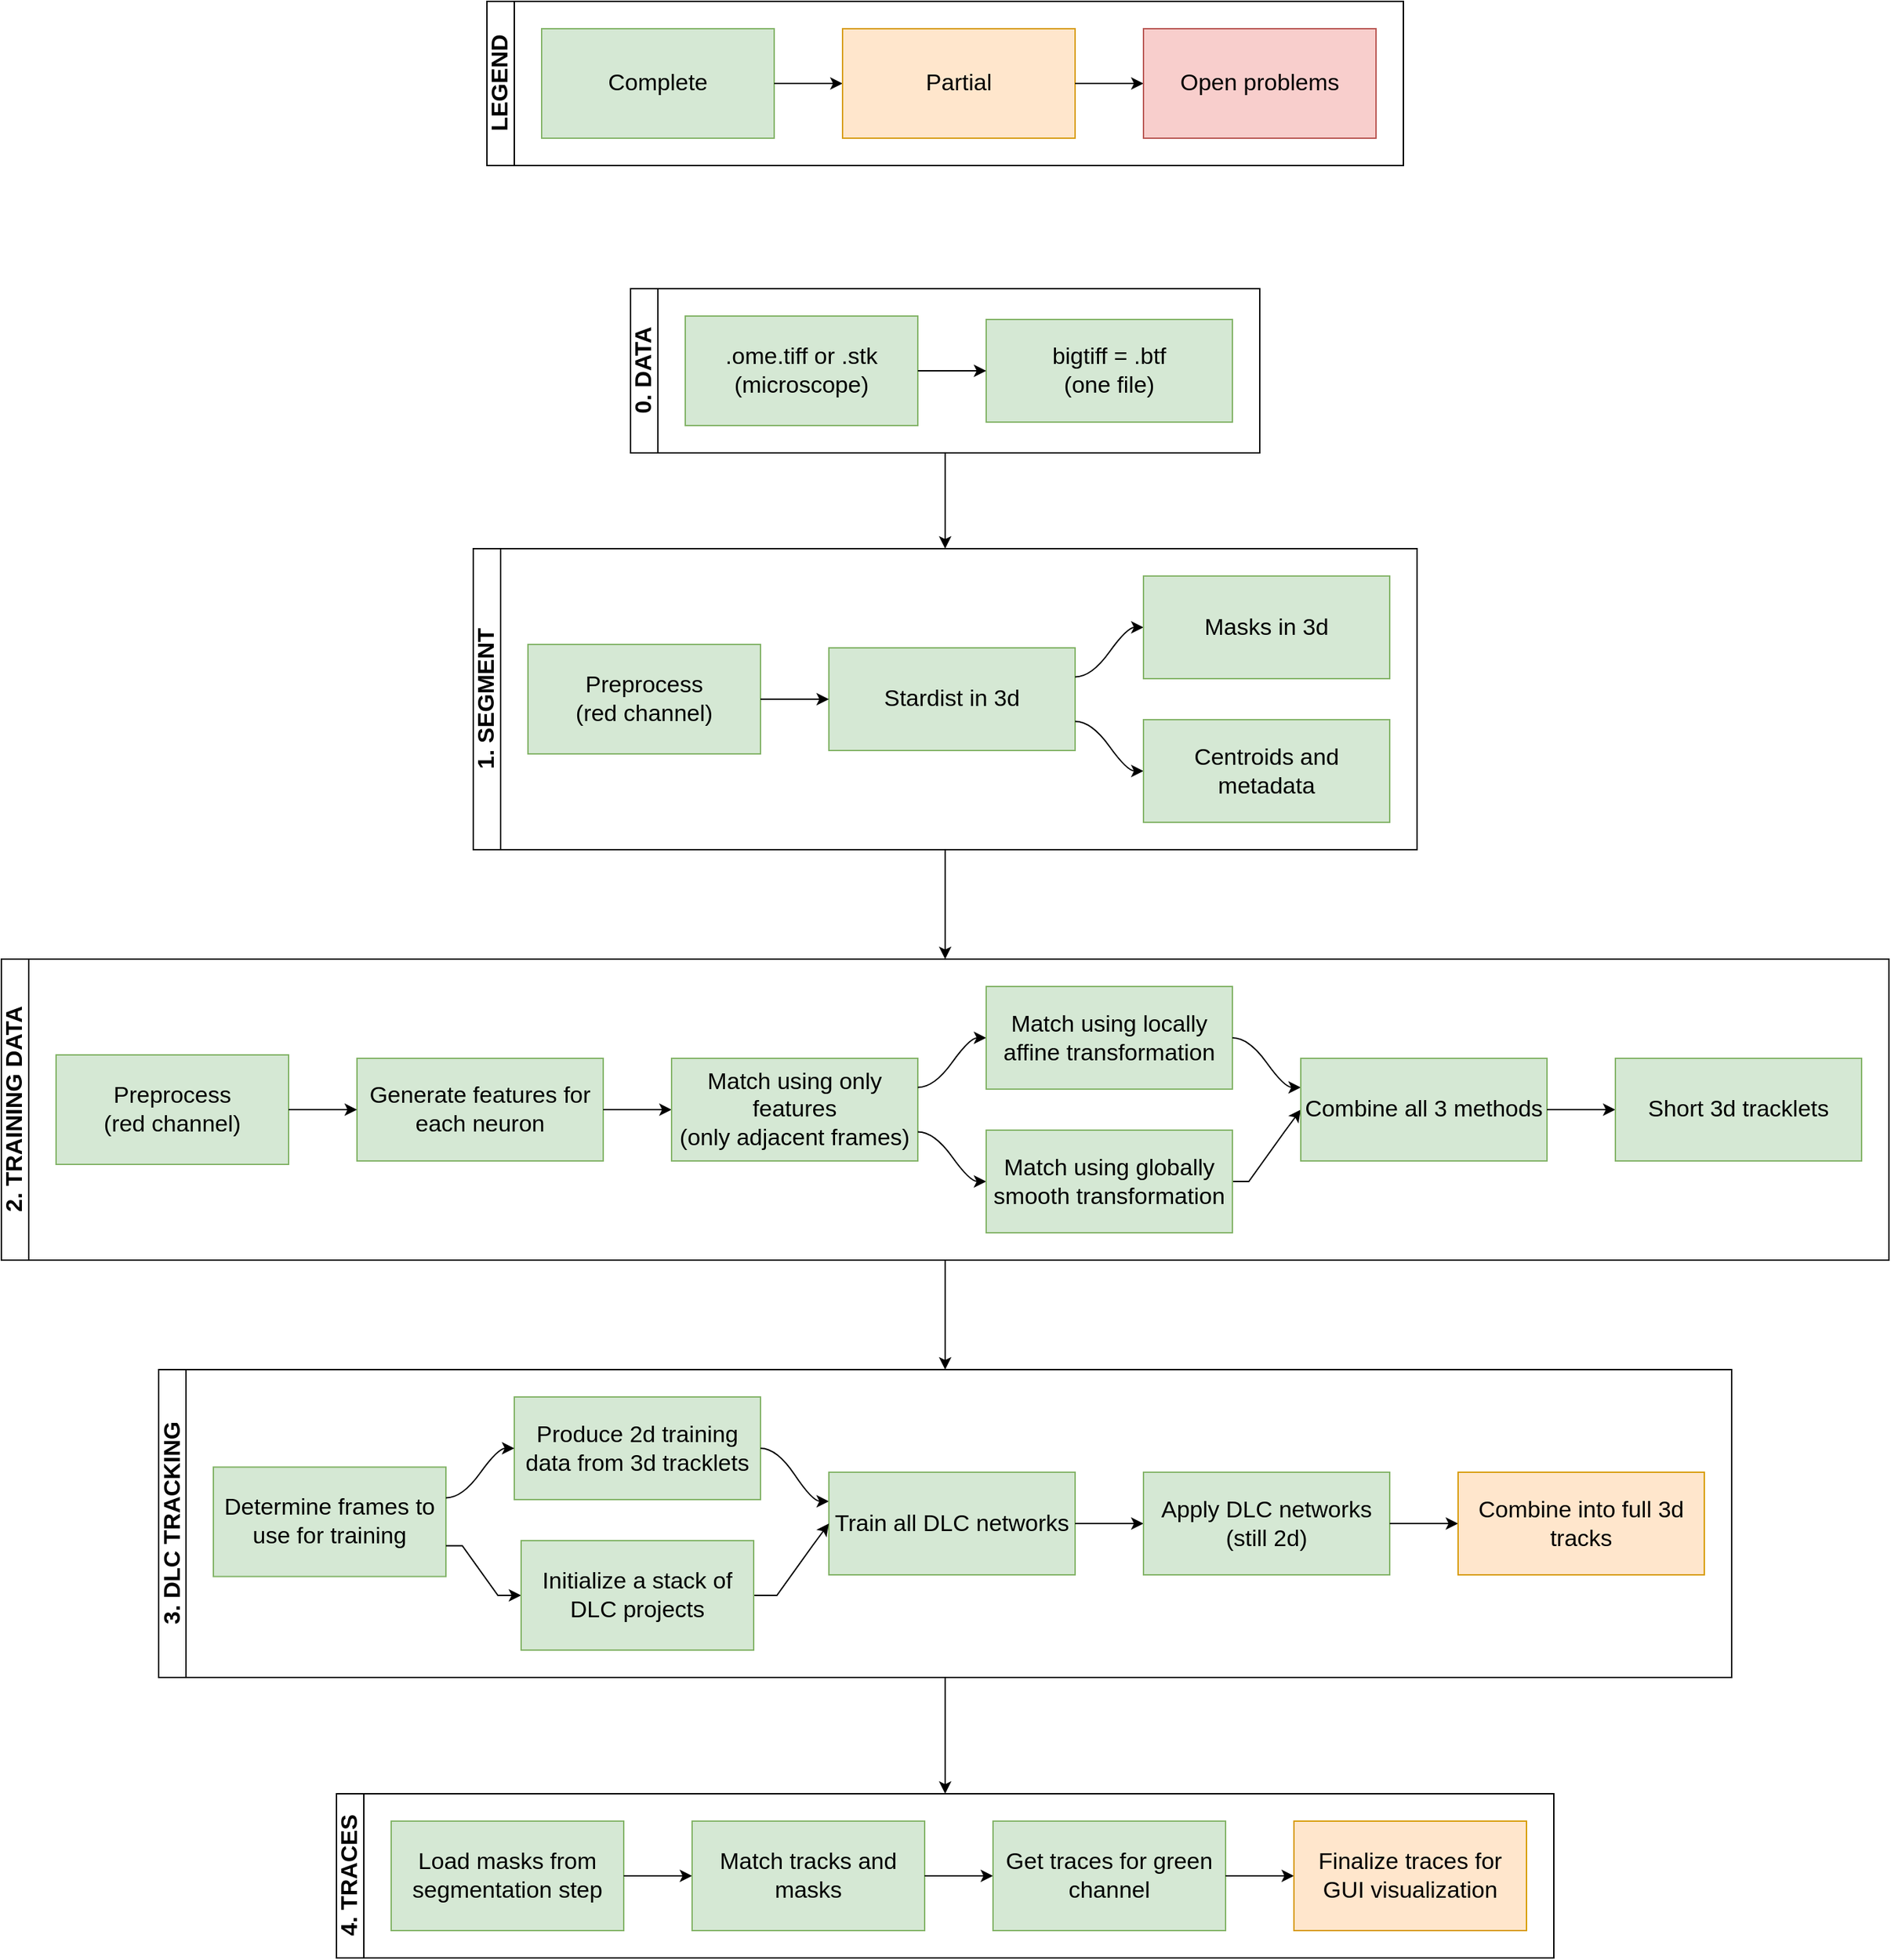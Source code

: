 <mxfile version="14.4.3" type="device"><diagram id="BRWJiIBRTQW4lR0SMhE-" name="Algorithm_flowchart"><mxGraphModel dx="2401" dy="2480" grid="1" gridSize="10" guides="1" tooltips="1" connect="1" arrows="1" fold="1" page="1" pageScale="1" pageWidth="850" pageHeight="1100" math="0" shadow="0"><root><mxCell id="0"/><mxCell id="1" parent="0"/><mxCell id="2cIDVjiJVtvdIAg6JA9K-26" value="" style="edgeStyle=orthogonalEdgeStyle;rounded=0;orthogonalLoop=1;jettySize=auto;html=1;fontSize=17;" parent="1" source="2cIDVjiJVtvdIAg6JA9K-11" target="2cIDVjiJVtvdIAg6JA9K-22" edge="1"><mxGeometry relative="1" as="geometry"/></mxCell><mxCell id="2cIDVjiJVtvdIAg6JA9K-11" value="0. DATA" style="swimlane;html=1;startSize=20;horizontal=0;childLayout=flowLayout;flowOrientation=west;resizable=0;interRankCellSpacing=50;containerType=tree;fontSize=17;" parent="1" vertex="1"><mxGeometry x="195" y="80" width="460" height="120" as="geometry"/></mxCell><mxCell id="2cIDVjiJVtvdIAg6JA9K-12" value=".ome.tiff or .stk&lt;br style=&quot;font-size: 17px;&quot;&gt;(microscope)" style="whiteSpace=wrap;html=1;fontSize=17;fillColor=#d5e8d4;strokeColor=#82b366;" parent="2cIDVjiJVtvdIAg6JA9K-11" vertex="1"><mxGeometry x="40" y="20" width="170" height="80" as="geometry"/></mxCell><mxCell id="2cIDVjiJVtvdIAg6JA9K-13" value="bigtiff = .btf&lt;br style=&quot;font-size: 17px&quot;&gt;(one file)" style="whiteSpace=wrap;html=1;fontSize=17;fillColor=#d5e8d4;strokeColor=#82b366;" parent="2cIDVjiJVtvdIAg6JA9K-11" vertex="1"><mxGeometry x="260" y="22.5" width="180" height="75" as="geometry"/></mxCell><mxCell id="2cIDVjiJVtvdIAg6JA9K-14" value="" style="html=1;curved=1;noEdgeStyle=1;orthogonal=1;fontSize=17;" parent="2cIDVjiJVtvdIAg6JA9K-11" source="2cIDVjiJVtvdIAg6JA9K-12" target="2cIDVjiJVtvdIAg6JA9K-13" edge="1"><mxGeometry relative="1" as="geometry"><Array as="points"><mxPoint x="222" y="60"/><mxPoint x="248" y="60"/></Array></mxGeometry></mxCell><mxCell id="2cIDVjiJVtvdIAg6JA9K-49" value="" style="edgeStyle=orthogonalEdgeStyle;rounded=0;orthogonalLoop=1;jettySize=auto;html=1;fontSize=17;" parent="1" source="2cIDVjiJVtvdIAg6JA9K-22" target="2cIDVjiJVtvdIAg6JA9K-39" edge="1"><mxGeometry relative="1" as="geometry"/></mxCell><mxCell id="2cIDVjiJVtvdIAg6JA9K-22" value="1. SEGMENT" style="swimlane;html=1;startSize=20;horizontal=0;childLayout=flowLayout;flowOrientation=west;resizable=0;interRankCellSpacing=50;containerType=tree;fontSize=17;" parent="1" vertex="1"><mxGeometry x="80" y="270" width="690" height="220" as="geometry"><mxRectangle x="195" y="280" width="40" height="110" as="alternateBounds"/></mxGeometry></mxCell><mxCell id="2cIDVjiJVtvdIAg6JA9K-23" value="Preprocess&lt;br&gt;(red channel)" style="whiteSpace=wrap;html=1;fontSize=17;fillColor=#d5e8d4;strokeColor=#82b366;" parent="2cIDVjiJVtvdIAg6JA9K-22" vertex="1"><mxGeometry x="40" y="70" width="170" height="80" as="geometry"/></mxCell><mxCell id="2cIDVjiJVtvdIAg6JA9K-24" value="Stardist in 3d" style="whiteSpace=wrap;html=1;fontSize=17;fillColor=#d5e8d4;strokeColor=#82b366;" parent="2cIDVjiJVtvdIAg6JA9K-22" vertex="1"><mxGeometry x="260" y="72.5" width="180" height="75" as="geometry"/></mxCell><mxCell id="2cIDVjiJVtvdIAg6JA9K-25" value="" style="html=1;curved=1;noEdgeStyle=1;orthogonal=1;fontSize=17;" parent="2cIDVjiJVtvdIAg6JA9K-22" source="2cIDVjiJVtvdIAg6JA9K-23" target="2cIDVjiJVtvdIAg6JA9K-24" edge="1"><mxGeometry relative="1" as="geometry"><Array as="points"><mxPoint x="222" y="110"/><mxPoint x="248" y="110"/></Array></mxGeometry></mxCell><mxCell id="8orm1OV8A5bBEJ3IHreM-3" value="" style="html=1;curved=1;noEdgeStyle=1;orthogonal=1;fontSize=17;" edge="1" target="8orm1OV8A5bBEJ3IHreM-4" source="2cIDVjiJVtvdIAg6JA9K-24" parent="2cIDVjiJVtvdIAg6JA9K-22"><mxGeometry relative="1" as="geometry"><Array as="points"><mxPoint x="452" y="93.75"/><mxPoint x="478" y="57.5"/></Array><mxPoint x="455" y="470" as="sourcePoint"/></mxGeometry></mxCell><mxCell id="8orm1OV8A5bBEJ3IHreM-4" value="Masks in 3d" style="whiteSpace=wrap;html=1;fontSize=17;fillColor=#d5e8d4;strokeColor=#82b366;" vertex="1" parent="2cIDVjiJVtvdIAg6JA9K-22"><mxGeometry x="490" y="20" width="180" height="75" as="geometry"/></mxCell><mxCell id="8orm1OV8A5bBEJ3IHreM-5" value="" style="html=1;curved=1;noEdgeStyle=1;orthogonal=1;fontSize=17;" edge="1" target="8orm1OV8A5bBEJ3IHreM-6" source="2cIDVjiJVtvdIAg6JA9K-24" parent="2cIDVjiJVtvdIAg6JA9K-22"><mxGeometry relative="1" as="geometry"><Array as="points"><mxPoint x="452" y="126.25"/><mxPoint x="478" y="162.5"/></Array><mxPoint x="415" y="450" as="sourcePoint"/></mxGeometry></mxCell><mxCell id="8orm1OV8A5bBEJ3IHreM-6" value="Centroids and metadata" style="whiteSpace=wrap;html=1;fontSize=17;fillColor=#d5e8d4;strokeColor=#82b366;" vertex="1" parent="2cIDVjiJVtvdIAg6JA9K-22"><mxGeometry x="490" y="125" width="180" height="75" as="geometry"/></mxCell><mxCell id="2cIDVjiJVtvdIAg6JA9K-76" value="" style="edgeStyle=orthogonalEdgeStyle;rounded=0;orthogonalLoop=1;jettySize=auto;html=1;fontSize=17;" parent="1" source="2cIDVjiJVtvdIAg6JA9K-39" target="2cIDVjiJVtvdIAg6JA9K-63" edge="1"><mxGeometry relative="1" as="geometry"/></mxCell><mxCell id="2cIDVjiJVtvdIAg6JA9K-39" value="2. TRAINING DATA" style="swimlane;html=1;startSize=20;horizontal=0;childLayout=flowLayout;flowOrientation=west;resizable=0;interRankCellSpacing=50;containerType=tree;fontSize=17;" parent="1" vertex="1"><mxGeometry x="-265" y="570" width="1380" height="220" as="geometry"><mxRectangle x="195" y="280" width="40" height="110" as="alternateBounds"/></mxGeometry></mxCell><mxCell id="2cIDVjiJVtvdIAg6JA9K-40" value="Preprocess&lt;br&gt;(red channel)" style="whiteSpace=wrap;html=1;fontSize=17;fillColor=#d5e8d4;strokeColor=#82b366;" parent="2cIDVjiJVtvdIAg6JA9K-39" vertex="1"><mxGeometry x="40" y="70" width="170" height="80" as="geometry"/></mxCell><mxCell id="2cIDVjiJVtvdIAg6JA9K-41" value="Generate features for each neuron" style="whiteSpace=wrap;html=1;fontSize=17;fillColor=#d5e8d4;strokeColor=#82b366;" parent="2cIDVjiJVtvdIAg6JA9K-39" vertex="1"><mxGeometry x="260" y="72.5" width="180" height="75" as="geometry"/></mxCell><mxCell id="2cIDVjiJVtvdIAg6JA9K-42" value="" style="html=1;curved=1;noEdgeStyle=1;orthogonal=1;fontSize=17;" parent="2cIDVjiJVtvdIAg6JA9K-39" source="2cIDVjiJVtvdIAg6JA9K-40" target="2cIDVjiJVtvdIAg6JA9K-41" edge="1"><mxGeometry relative="1" as="geometry"><Array as="points"><mxPoint x="222" y="110"/><mxPoint x="248" y="110"/></Array></mxGeometry></mxCell><mxCell id="2cIDVjiJVtvdIAg6JA9K-50" value="" style="html=1;curved=1;noEdgeStyle=1;orthogonal=1;fontSize=17;" parent="2cIDVjiJVtvdIAg6JA9K-39" source="2cIDVjiJVtvdIAg6JA9K-41" target="2cIDVjiJVtvdIAg6JA9K-51" edge="1"><mxGeometry relative="1" as="geometry"><mxPoint x="935" y="1010" as="sourcePoint"/><Array as="points"><mxPoint x="452" y="110"/><mxPoint x="478" y="110"/></Array></mxGeometry></mxCell><mxCell id="2cIDVjiJVtvdIAg6JA9K-51" value="Match using only features&lt;br&gt;(only adjacent frames)" style="whiteSpace=wrap;html=1;fontSize=17;fillColor=#d5e8d4;strokeColor=#82b366;" parent="2cIDVjiJVtvdIAg6JA9K-39" vertex="1"><mxGeometry x="490" y="72.5" width="180" height="75" as="geometry"/></mxCell><mxCell id="2cIDVjiJVtvdIAg6JA9K-56" value="" style="html=1;curved=1;noEdgeStyle=1;orthogonal=1;fontSize=17;" parent="2cIDVjiJVtvdIAg6JA9K-39" source="2cIDVjiJVtvdIAg6JA9K-51" target="2cIDVjiJVtvdIAg6JA9K-57" edge="1"><mxGeometry relative="1" as="geometry"><mxPoint x="965" y="910" as="sourcePoint"/><Array as="points"><mxPoint x="682" y="93.75"/><mxPoint x="708" y="57.5"/></Array></mxGeometry></mxCell><mxCell id="2cIDVjiJVtvdIAg6JA9K-57" value="Match using locally affine transformation" style="whiteSpace=wrap;html=1;fontSize=17;fillColor=#d5e8d4;strokeColor=#82b366;" parent="2cIDVjiJVtvdIAg6JA9K-39" vertex="1"><mxGeometry x="720" y="20" width="180" height="75" as="geometry"/></mxCell><mxCell id="2cIDVjiJVtvdIAg6JA9K-58" value="" style="html=1;curved=1;noEdgeStyle=1;orthogonal=1;fontSize=17;" parent="2cIDVjiJVtvdIAg6JA9K-39" source="2cIDVjiJVtvdIAg6JA9K-51" target="2cIDVjiJVtvdIAg6JA9K-59" edge="1"><mxGeometry relative="1" as="geometry"><mxPoint x="925" y="890" as="sourcePoint"/><Array as="points"><mxPoint x="682" y="126.25"/><mxPoint x="708" y="162.5"/></Array></mxGeometry></mxCell><mxCell id="2cIDVjiJVtvdIAg6JA9K-62" style="edgeStyle=orthogonalEdgeStyle;rounded=0;orthogonalLoop=1;jettySize=auto;html=1;entryX=0;entryY=0.5;entryDx=0;entryDy=0;fontSize=17;noEdgeStyle=1;orthogonal=1;" parent="2cIDVjiJVtvdIAg6JA9K-39" source="2cIDVjiJVtvdIAg6JA9K-59" target="2cIDVjiJVtvdIAg6JA9K-61" edge="1"><mxGeometry relative="1" as="geometry"><Array as="points"><mxPoint x="912" y="162.5"/><mxPoint x="938" y="126.25"/></Array></mxGeometry></mxCell><mxCell id="2cIDVjiJVtvdIAg6JA9K-59" value="Match using globally smooth transformation" style="whiteSpace=wrap;html=1;fontSize=17;fillColor=#d5e8d4;strokeColor=#82b366;" parent="2cIDVjiJVtvdIAg6JA9K-39" vertex="1"><mxGeometry x="720" y="125" width="180" height="75" as="geometry"/></mxCell><mxCell id="2cIDVjiJVtvdIAg6JA9K-60" value="" style="html=1;curved=1;noEdgeStyle=1;orthogonal=1;fontSize=17;" parent="2cIDVjiJVtvdIAg6JA9K-39" source="2cIDVjiJVtvdIAg6JA9K-57" target="2cIDVjiJVtvdIAg6JA9K-61" edge="1"><mxGeometry relative="1" as="geometry"><mxPoint x="1115" y="903.75" as="sourcePoint"/><Array as="points"><mxPoint x="912" y="57.5"/><mxPoint x="938" y="93.75"/></Array></mxGeometry></mxCell><mxCell id="2cIDVjiJVtvdIAg6JA9K-61" value="Combine all 3 methods" style="whiteSpace=wrap;html=1;fontSize=17;fillColor=#d5e8d4;strokeColor=#82b366;" parent="2cIDVjiJVtvdIAg6JA9K-39" vertex="1"><mxGeometry x="950" y="72.5" width="180" height="75" as="geometry"/></mxCell><mxCell id="2cIDVjiJVtvdIAg6JA9K-79" value="" style="html=1;curved=1;noEdgeStyle=1;orthogonal=1;fontSize=17;" parent="2cIDVjiJVtvdIAg6JA9K-39" source="2cIDVjiJVtvdIAg6JA9K-61" target="2cIDVjiJVtvdIAg6JA9K-80" edge="1"><mxGeometry relative="1" as="geometry"><mxPoint x="1110" y="807.5" as="sourcePoint"/><Array as="points"><mxPoint x="1142" y="110"/><mxPoint x="1168" y="110"/></Array></mxGeometry></mxCell><mxCell id="2cIDVjiJVtvdIAg6JA9K-80" value="Short 3d tracklets" style="whiteSpace=wrap;html=1;fontSize=17;fillColor=#d5e8d4;strokeColor=#82b366;" parent="2cIDVjiJVtvdIAg6JA9K-39" vertex="1"><mxGeometry x="1180" y="72.5" width="180" height="75" as="geometry"/></mxCell><mxCell id="2cIDVjiJVtvdIAg6JA9K-101" value="" style="edgeStyle=orthogonalEdgeStyle;rounded=0;orthogonalLoop=1;jettySize=auto;html=1;fontSize=17;" parent="1" source="2cIDVjiJVtvdIAg6JA9K-63" target="2cIDVjiJVtvdIAg6JA9K-88" edge="1"><mxGeometry relative="1" as="geometry"/></mxCell><mxCell id="2cIDVjiJVtvdIAg6JA9K-63" value="3. DLC TRACKING" style="swimlane;html=1;startSize=20;horizontal=0;childLayout=flowLayout;flowOrientation=west;resizable=0;interRankCellSpacing=50;containerType=tree;fontSize=17;" parent="1" vertex="1"><mxGeometry x="-150" y="870" width="1150" height="225" as="geometry"><mxRectangle x="195" y="280" width="40" height="110" as="alternateBounds"/></mxGeometry></mxCell><mxCell id="2cIDVjiJVtvdIAg6JA9K-64" value="Determine frames to use for training" style="whiteSpace=wrap;html=1;fontSize=17;fillColor=#d5e8d4;strokeColor=#82b366;" parent="2cIDVjiJVtvdIAg6JA9K-63" vertex="1"><mxGeometry x="40" y="71.25" width="170" height="80" as="geometry"/></mxCell><mxCell id="2cIDVjiJVtvdIAg6JA9K-65" value="Produce 2d training data from 3d tracklets" style="whiteSpace=wrap;html=1;fontSize=17;fillColor=#d5e8d4;strokeColor=#82b366;" parent="2cIDVjiJVtvdIAg6JA9K-63" vertex="1"><mxGeometry x="260" y="20" width="180" height="75" as="geometry"/></mxCell><mxCell id="2cIDVjiJVtvdIAg6JA9K-66" value="" style="html=1;curved=1;noEdgeStyle=1;orthogonal=1;fontSize=17;" parent="2cIDVjiJVtvdIAg6JA9K-63" source="2cIDVjiJVtvdIAg6JA9K-64" target="2cIDVjiJVtvdIAg6JA9K-65" edge="1"><mxGeometry relative="1" as="geometry"><Array as="points"><mxPoint x="222" y="93.75"/><mxPoint x="248" y="57.5"/></Array></mxGeometry></mxCell><mxCell id="2cIDVjiJVtvdIAg6JA9K-67" value="" style="html=1;curved=1;noEdgeStyle=1;orthogonal=1;fontSize=17;" parent="2cIDVjiJVtvdIAg6JA9K-63" source="2cIDVjiJVtvdIAg6JA9K-65" target="2cIDVjiJVtvdIAg6JA9K-68" edge="1"><mxGeometry relative="1" as="geometry"><mxPoint x="1175" y="1130" as="sourcePoint"/><Array as="points"><mxPoint x="452" y="57.5"/><mxPoint x="478" y="96.25"/></Array></mxGeometry></mxCell><mxCell id="2cIDVjiJVtvdIAg6JA9K-68" value="Train all DLC networks" style="whiteSpace=wrap;html=1;fontSize=17;fillColor=#d5e8d4;strokeColor=#82b366;" parent="2cIDVjiJVtvdIAg6JA9K-63" vertex="1"><mxGeometry x="490" y="75" width="180" height="75" as="geometry"/></mxCell><mxCell id="2cIDVjiJVtvdIAg6JA9K-81" value="" style="edgeStyle=orthogonalEdgeStyle;rounded=0;orthogonalLoop=1;jettySize=auto;html=1;noEdgeStyle=1;orthogonal=1;" parent="2cIDVjiJVtvdIAg6JA9K-63" source="2cIDVjiJVtvdIAg6JA9K-64" target="2cIDVjiJVtvdIAg6JA9K-82" edge="1"><mxGeometry relative="1" as="geometry"><Array as="points"><mxPoint x="222" y="128.75"/><mxPoint x="248" y="165"/></Array></mxGeometry></mxCell><mxCell id="2cIDVjiJVtvdIAg6JA9K-83" style="edgeStyle=orthogonalEdgeStyle;rounded=0;orthogonalLoop=1;jettySize=auto;html=1;entryX=0;entryY=0.5;entryDx=0;entryDy=0;fontSize=17;noEdgeStyle=1;orthogonal=1;" parent="2cIDVjiJVtvdIAg6JA9K-63" source="2cIDVjiJVtvdIAg6JA9K-82" target="2cIDVjiJVtvdIAg6JA9K-68" edge="1"><mxGeometry relative="1" as="geometry"><Array as="points"><mxPoint x="452" y="165"/><mxPoint x="478" y="128.75"/></Array></mxGeometry></mxCell><mxCell id="2cIDVjiJVtvdIAg6JA9K-82" value="Initialize a stack of DLC projects" style="whiteSpace=wrap;html=1;fontSize=17;fillColor=#d5e8d4;strokeColor=#82b366;" parent="2cIDVjiJVtvdIAg6JA9K-63" vertex="1"><mxGeometry x="265" y="125" width="170" height="80" as="geometry"/></mxCell><mxCell id="2cIDVjiJVtvdIAg6JA9K-84" value="" style="html=1;curved=1;noEdgeStyle=1;orthogonal=1;fontSize=17;" parent="2cIDVjiJVtvdIAg6JA9K-63" source="2cIDVjiJVtvdIAg6JA9K-68" target="2cIDVjiJVtvdIAg6JA9K-85" edge="1"><mxGeometry relative="1" as="geometry"><mxPoint x="610" y="1087.5" as="sourcePoint"/><Array as="points"><mxPoint x="682" y="112.5"/><mxPoint x="708" y="112.5"/></Array></mxGeometry></mxCell><mxCell id="2cIDVjiJVtvdIAg6JA9K-85" value="Apply DLC networks (still 2d)" style="whiteSpace=wrap;html=1;fontSize=17;fillColor=#d5e8d4;strokeColor=#82b366;" parent="2cIDVjiJVtvdIAg6JA9K-63" vertex="1"><mxGeometry x="720" y="75" width="180" height="75" as="geometry"/></mxCell><mxCell id="2cIDVjiJVtvdIAg6JA9K-86" value="" style="html=1;curved=1;noEdgeStyle=1;orthogonal=1;fontSize=17;" parent="2cIDVjiJVtvdIAg6JA9K-63" source="2cIDVjiJVtvdIAg6JA9K-85" target="2cIDVjiJVtvdIAg6JA9K-87" edge="1"><mxGeometry relative="1" as="geometry"><mxPoint x="800" y="1122.5" as="sourcePoint"/><Array as="points"><mxPoint x="912" y="112.5"/><mxPoint x="938" y="112.5"/></Array></mxGeometry></mxCell><mxCell id="2cIDVjiJVtvdIAg6JA9K-87" value="Combine into full 3d tracks" style="whiteSpace=wrap;html=1;fontSize=17;fillColor=#ffe6cc;strokeColor=#d79b00;" parent="2cIDVjiJVtvdIAg6JA9K-63" vertex="1"><mxGeometry x="950" y="75" width="180" height="75" as="geometry"/></mxCell><mxCell id="2cIDVjiJVtvdIAg6JA9K-88" value="4. TRACES" style="swimlane;html=1;startSize=20;horizontal=0;childLayout=flowLayout;flowOrientation=west;resizable=0;interRankCellSpacing=50;containerType=tree;fontSize=17;" parent="1" vertex="1"><mxGeometry x="-20" y="1180" width="890" height="120" as="geometry"><mxRectangle x="195" y="280" width="40" height="110" as="alternateBounds"/></mxGeometry></mxCell><mxCell id="2cIDVjiJVtvdIAg6JA9K-89" value="Load masks from segmentation step" style="whiteSpace=wrap;html=1;fontSize=17;fillColor=#d5e8d4;strokeColor=#82b366;" parent="2cIDVjiJVtvdIAg6JA9K-88" vertex="1"><mxGeometry x="40" y="20" width="170" height="80" as="geometry"/></mxCell><mxCell id="2cIDVjiJVtvdIAg6JA9K-102" value="" style="edgeStyle=orthogonalEdgeStyle;rounded=0;orthogonalLoop=1;jettySize=auto;html=1;noEdgeStyle=1;orthogonal=1;" parent="2cIDVjiJVtvdIAg6JA9K-88" source="2cIDVjiJVtvdIAg6JA9K-89" target="2cIDVjiJVtvdIAg6JA9K-103" edge="1"><mxGeometry relative="1" as="geometry"><Array as="points"><mxPoint x="222" y="60"/><mxPoint x="248" y="60"/></Array></mxGeometry></mxCell><mxCell id="2cIDVjiJVtvdIAg6JA9K-103" value="Match tracks and masks" style="whiteSpace=wrap;html=1;fontSize=17;fillColor=#d5e8d4;strokeColor=#82b366;" parent="2cIDVjiJVtvdIAg6JA9K-88" vertex="1"><mxGeometry x="260" y="20" width="170" height="80" as="geometry"/></mxCell><mxCell id="2cIDVjiJVtvdIAg6JA9K-104" value="" style="edgeStyle=orthogonalEdgeStyle;rounded=0;orthogonalLoop=1;jettySize=auto;html=1;noEdgeStyle=1;orthogonal=1;" parent="2cIDVjiJVtvdIAg6JA9K-88" source="2cIDVjiJVtvdIAg6JA9K-103" target="2cIDVjiJVtvdIAg6JA9K-105" edge="1"><mxGeometry relative="1" as="geometry"><mxPoint x="380" y="1395" as="sourcePoint"/><Array as="points"><mxPoint x="442" y="60"/><mxPoint x="468" y="60"/></Array></mxGeometry></mxCell><mxCell id="2cIDVjiJVtvdIAg6JA9K-105" value="Get traces for green channel" style="whiteSpace=wrap;html=1;fontSize=17;fillColor=#d5e8d4;strokeColor=#82b366;" parent="2cIDVjiJVtvdIAg6JA9K-88" vertex="1"><mxGeometry x="480" y="20" width="170" height="80" as="geometry"/></mxCell><mxCell id="sbVfPzUZ977QYIf0W8xE-10" value="" style="edgeStyle=orthogonalEdgeStyle;rounded=0;orthogonalLoop=1;jettySize=auto;html=1;noEdgeStyle=1;orthogonal=1;" parent="2cIDVjiJVtvdIAg6JA9K-88" source="2cIDVjiJVtvdIAg6JA9K-105" target="sbVfPzUZ977QYIf0W8xE-11" edge="1"><mxGeometry relative="1" as="geometry"><mxPoint x="760" y="1355" as="sourcePoint"/><Array as="points"><mxPoint x="662" y="60"/><mxPoint x="688" y="60"/></Array></mxGeometry></mxCell><mxCell id="sbVfPzUZ977QYIf0W8xE-11" value="Finalize traces for GUI visualization" style="whiteSpace=wrap;html=1;fontSize=17;fillColor=#ffe6cc;strokeColor=#d79b00;" parent="2cIDVjiJVtvdIAg6JA9K-88" vertex="1"><mxGeometry x="700" y="20" width="170" height="80" as="geometry"/></mxCell><mxCell id="8orm1OV8A5bBEJ3IHreM-10" value="LEGEND" style="swimlane;html=1;startSize=20;horizontal=0;childLayout=flowLayout;flowOrientation=west;resizable=0;interRankCellSpacing=50;containerType=tree;fontSize=17;" vertex="1" parent="1"><mxGeometry x="90" y="-130" width="670" height="120" as="geometry"/></mxCell><mxCell id="8orm1OV8A5bBEJ3IHreM-11" value="Complete" style="whiteSpace=wrap;html=1;fontSize=17;fillColor=#d5e8d4;strokeColor=#82b366;" vertex="1" parent="8orm1OV8A5bBEJ3IHreM-10"><mxGeometry x="40" y="20" width="170" height="80" as="geometry"/></mxCell><mxCell id="8orm1OV8A5bBEJ3IHreM-16" value="" style="edgeStyle=orthogonalEdgeStyle;rounded=0;orthogonalLoop=1;jettySize=auto;html=1;noEdgeStyle=1;orthogonal=1;" edge="1" source="8orm1OV8A5bBEJ3IHreM-11" target="8orm1OV8A5bBEJ3IHreM-17" parent="8orm1OV8A5bBEJ3IHreM-10"><mxGeometry relative="1" as="geometry"><Array as="points"><mxPoint x="222" y="60"/><mxPoint x="248" y="60"/></Array></mxGeometry></mxCell><mxCell id="8orm1OV8A5bBEJ3IHreM-17" value="Partial" style="whiteSpace=wrap;html=1;fontSize=17;fillColor=#ffe6cc;strokeColor=#d79b00;" vertex="1" parent="8orm1OV8A5bBEJ3IHreM-10"><mxGeometry x="260" y="20" width="170" height="80" as="geometry"/></mxCell><mxCell id="8orm1OV8A5bBEJ3IHreM-18" value="" style="edgeStyle=orthogonalEdgeStyle;rounded=0;orthogonalLoop=1;jettySize=auto;html=1;noEdgeStyle=1;orthogonal=1;" edge="1" target="8orm1OV8A5bBEJ3IHreM-19" source="8orm1OV8A5bBEJ3IHreM-17" parent="8orm1OV8A5bBEJ3IHreM-10"><mxGeometry relative="1" as="geometry"><mxPoint x="130" y="270" as="sourcePoint"/><Array as="points"><mxPoint x="442" y="60"/><mxPoint x="468" y="60"/></Array></mxGeometry></mxCell><mxCell id="8orm1OV8A5bBEJ3IHreM-19" value="Open problems" style="whiteSpace=wrap;html=1;fontSize=17;fillColor=#f8cecc;strokeColor=#b85450;" vertex="1" parent="8orm1OV8A5bBEJ3IHreM-10"><mxGeometry x="480" y="20" width="170" height="80" as="geometry"/></mxCell></root></mxGraphModel></diagram></mxfile>